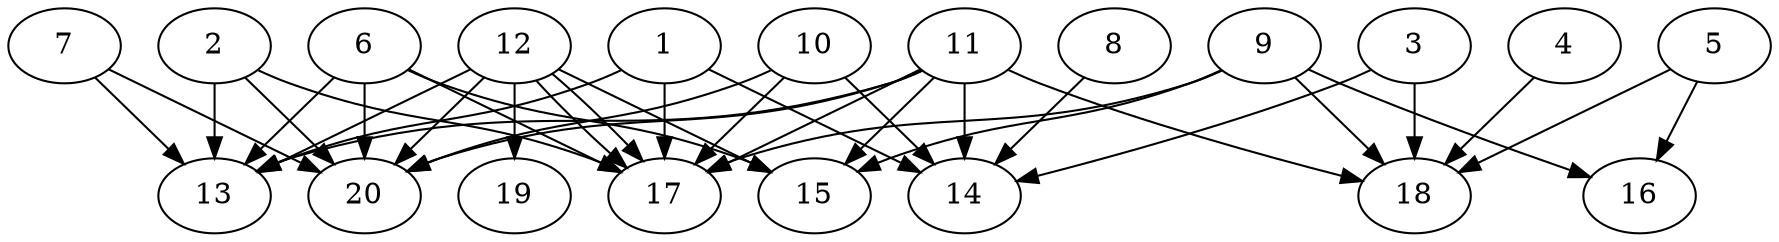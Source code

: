 // DAG automatically generated by daggen at Thu Oct  3 13:58:42 2019
// ./daggen --dot -n 20 --ccr 0.5 --fat 0.9 --regular 0.9 --density 0.7 --mindata 5242880 --maxdata 52428800 
digraph G {
  1 [size="79736832", alpha="0.11", expect_size="39868416"] 
  1 -> 13 [size ="39868416"]
  1 -> 14 [size ="39868416"]
  1 -> 17 [size ="39868416"]
  2 [size="60092416", alpha="0.07", expect_size="30046208"] 
  2 -> 13 [size ="30046208"]
  2 -> 17 [size ="30046208"]
  2 -> 20 [size ="30046208"]
  3 [size="91478016", alpha="0.10", expect_size="45739008"] 
  3 -> 14 [size ="45739008"]
  3 -> 18 [size ="45739008"]
  4 [size="32741376", alpha="0.01", expect_size="16370688"] 
  4 -> 18 [size ="16370688"]
  5 [size="63092736", alpha="0.01", expect_size="31546368"] 
  5 -> 16 [size ="31546368"]
  5 -> 18 [size ="31546368"]
  6 [size="47509504", alpha="0.16", expect_size="23754752"] 
  6 -> 13 [size ="23754752"]
  6 -> 15 [size ="23754752"]
  6 -> 17 [size ="23754752"]
  6 -> 20 [size ="23754752"]
  7 [size="27977728", alpha="0.14", expect_size="13988864"] 
  7 -> 13 [size ="13988864"]
  7 -> 20 [size ="13988864"]
  8 [size="68354048", alpha="0.01", expect_size="34177024"] 
  8 -> 14 [size ="34177024"]
  9 [size="95035392", alpha="0.11", expect_size="47517696"] 
  9 -> 15 [size ="47517696"]
  9 -> 16 [size ="47517696"]
  9 -> 17 [size ="47517696"]
  9 -> 18 [size ="47517696"]
  10 [size="70815744", alpha="0.13", expect_size="35407872"] 
  10 -> 14 [size ="35407872"]
  10 -> 17 [size ="35407872"]
  10 -> 20 [size ="35407872"]
  11 [size="82282496", alpha="0.10", expect_size="41141248"] 
  11 -> 13 [size ="41141248"]
  11 -> 14 [size ="41141248"]
  11 -> 15 [size ="41141248"]
  11 -> 17 [size ="41141248"]
  11 -> 18 [size ="41141248"]
  11 -> 20 [size ="41141248"]
  12 [size="37724160", alpha="0.06", expect_size="18862080"] 
  12 -> 13 [size ="18862080"]
  12 -> 15 [size ="18862080"]
  12 -> 17 [size ="18862080"]
  12 -> 17 [size ="18862080"]
  12 -> 19 [size ="18862080"]
  12 -> 20 [size ="18862080"]
  13 [size="70273024", alpha="0.04", expect_size="35136512"] 
  14 [size="24459264", alpha="0.15", expect_size="12229632"] 
  15 [size="27928576", alpha="0.17", expect_size="13964288"] 
  16 [size="33566720", alpha="0.02", expect_size="16783360"] 
  17 [size="14465024", alpha="0.07", expect_size="7232512"] 
  18 [size="78188544", alpha="0.18", expect_size="39094272"] 
  19 [size="83845120", alpha="0.09", expect_size="41922560"] 
  20 [size="42686464", alpha="0.14", expect_size="21343232"] 
}
